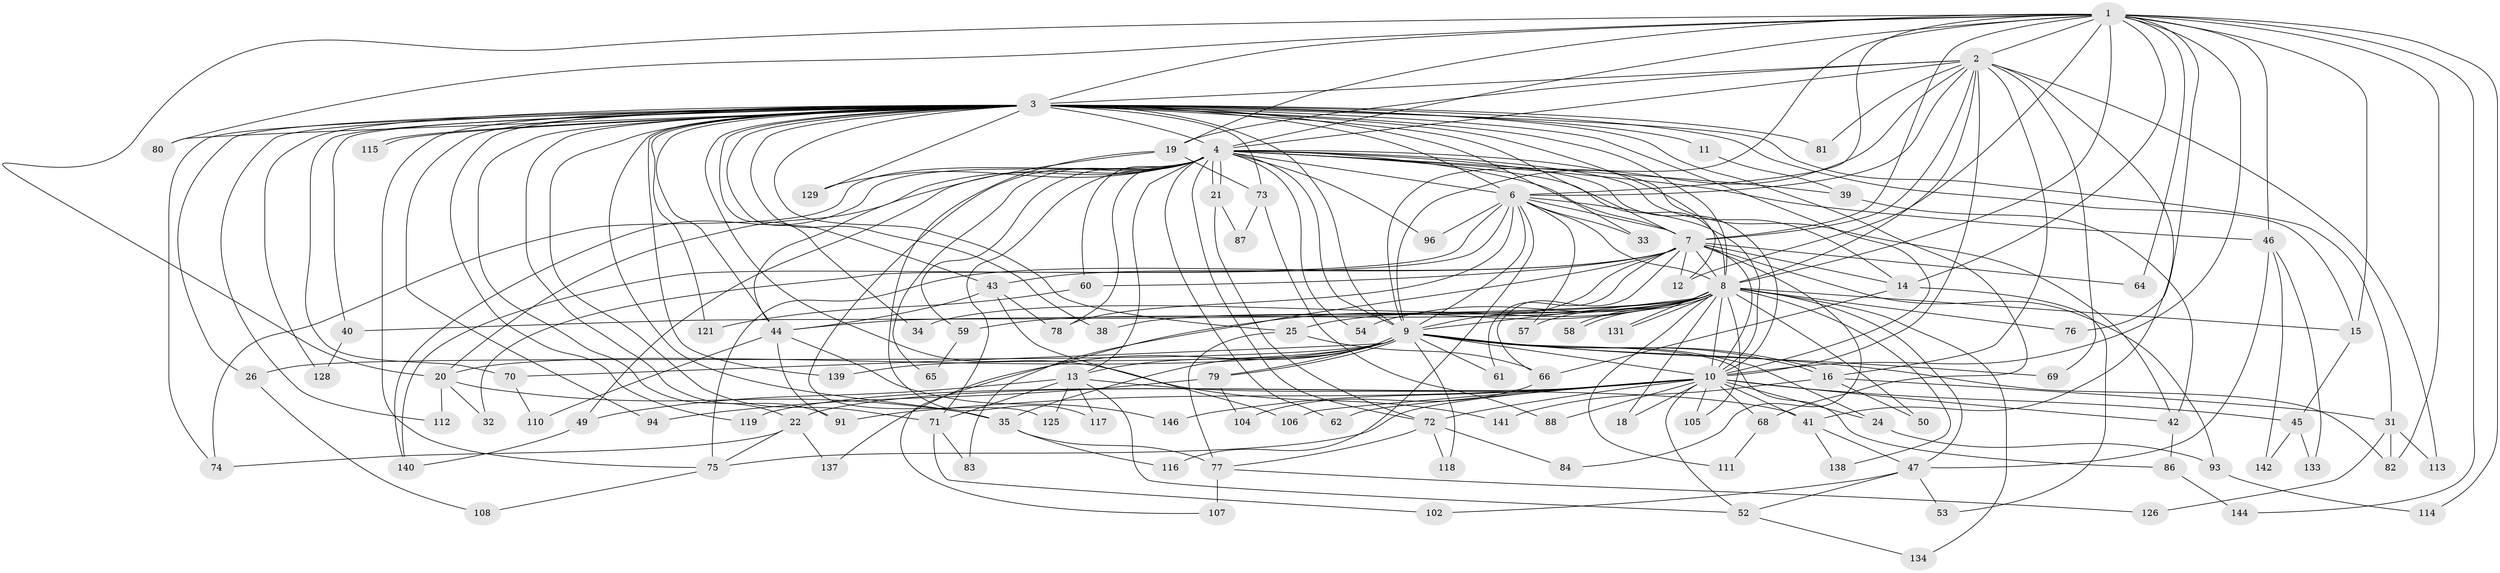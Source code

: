 // original degree distribution, {24: 0.00684931506849315, 17: 0.0136986301369863, 28: 0.0136986301369863, 30: 0.00684931506849315, 27: 0.00684931506849315, 18: 0.00684931506849315, 21: 0.00684931506849315, 31: 0.00684931506849315, 3: 0.2054794520547945, 8: 0.00684931506849315, 5: 0.03424657534246575, 6: 0.0410958904109589, 14: 0.00684931506849315, 2: 0.5205479452054794, 4: 0.11643835616438356}
// Generated by graph-tools (version 1.1) at 2025/41/03/06/25 10:41:40]
// undirected, 108 vertices, 256 edges
graph export_dot {
graph [start="1"]
  node [color=gray90,style=filled];
  1 [super="+120"];
  2 [super="+123"];
  3 [super="+5"];
  4 [super="+30"];
  6 [super="+28"];
  7 [super="+103"];
  8 [super="+23"];
  9 [super="+51"];
  10 [super="+17"];
  11;
  12 [super="+37"];
  13;
  14 [super="+29"];
  15 [super="+27"];
  16 [super="+36"];
  18;
  19 [super="+100"];
  20 [super="+136"];
  21;
  22 [super="+109"];
  24;
  25;
  26;
  31 [super="+132"];
  32;
  33;
  34;
  35 [super="+85"];
  38;
  39;
  40 [super="+67"];
  41 [super="+63"];
  42 [super="+145"];
  43 [super="+48"];
  44 [super="+101"];
  45 [super="+56"];
  46 [super="+127"];
  47 [super="+124"];
  49;
  50;
  52 [super="+55"];
  53;
  54;
  57;
  58;
  59;
  60;
  61;
  62;
  64;
  65;
  66 [super="+92"];
  68;
  69;
  70;
  71 [super="+95"];
  72 [super="+89"];
  73;
  74 [super="+135"];
  75 [super="+90"];
  76;
  77 [super="+99"];
  78 [super="+122"];
  79;
  80;
  81;
  82 [super="+98"];
  83;
  84;
  86;
  87;
  88;
  91;
  93;
  94 [super="+97"];
  96;
  102;
  104;
  105;
  106;
  107 [super="+130"];
  108;
  110;
  111;
  112;
  113;
  114;
  115;
  116;
  117;
  118;
  119;
  121;
  125;
  126;
  128;
  129;
  131;
  133;
  134;
  137;
  138;
  139;
  140 [super="+143"];
  141;
  142;
  144;
  146;
  1 -- 2 [weight=2];
  1 -- 3 [weight=2];
  1 -- 4;
  1 -- 6;
  1 -- 7;
  1 -- 8;
  1 -- 9;
  1 -- 10 [weight=2];
  1 -- 12;
  1 -- 14;
  1 -- 19;
  1 -- 20;
  1 -- 46 [weight=2];
  1 -- 64;
  1 -- 76;
  1 -- 80;
  1 -- 114;
  1 -- 144;
  1 -- 15;
  1 -- 82;
  2 -- 3 [weight=2];
  2 -- 4;
  2 -- 6;
  2 -- 7;
  2 -- 8;
  2 -- 9;
  2 -- 10 [weight=2];
  2 -- 19;
  2 -- 69;
  2 -- 81;
  2 -- 113;
  2 -- 41;
  2 -- 16;
  3 -- 4 [weight=2];
  3 -- 6 [weight=2];
  3 -- 7 [weight=2];
  3 -- 8 [weight=2];
  3 -- 9 [weight=2];
  3 -- 10 [weight=2];
  3 -- 11 [weight=2];
  3 -- 22;
  3 -- 25;
  3 -- 26;
  3 -- 31 [weight=2];
  3 -- 34;
  3 -- 38;
  3 -- 43;
  3 -- 70;
  3 -- 71;
  3 -- 73;
  3 -- 91;
  3 -- 112;
  3 -- 115;
  3 -- 115;
  3 -- 119;
  3 -- 141;
  3 -- 128;
  3 -- 129;
  3 -- 139;
  3 -- 68;
  3 -- 74;
  3 -- 15;
  3 -- 80;
  3 -- 81;
  3 -- 94;
  3 -- 33;
  3 -- 40 [weight=2];
  3 -- 44;
  3 -- 121;
  3 -- 75;
  3 -- 35;
  3 -- 12;
  4 -- 6;
  4 -- 7;
  4 -- 8;
  4 -- 9;
  4 -- 10 [weight=2];
  4 -- 13;
  4 -- 14;
  4 -- 20;
  4 -- 21;
  4 -- 21;
  4 -- 39;
  4 -- 42;
  4 -- 46;
  4 -- 54;
  4 -- 59;
  4 -- 60;
  4 -- 62;
  4 -- 65;
  4 -- 74;
  4 -- 96;
  4 -- 125;
  4 -- 140;
  4 -- 78;
  4 -- 49;
  4 -- 129;
  4 -- 72;
  4 -- 71;
  6 -- 7;
  6 -- 8;
  6 -- 9 [weight=3];
  6 -- 10;
  6 -- 32;
  6 -- 33;
  6 -- 57;
  6 -- 78;
  6 -- 96;
  6 -- 116;
  6 -- 140;
  7 -- 8;
  7 -- 9 [weight=2];
  7 -- 10;
  7 -- 12;
  7 -- 43;
  7 -- 60;
  7 -- 61;
  7 -- 64;
  7 -- 66;
  7 -- 75;
  7 -- 83;
  7 -- 84;
  7 -- 93;
  7 -- 14;
  8 -- 9;
  8 -- 10;
  8 -- 15 [weight=2];
  8 -- 18;
  8 -- 25;
  8 -- 34;
  8 -- 38;
  8 -- 40;
  8 -- 44;
  8 -- 54;
  8 -- 57;
  8 -- 58;
  8 -- 58;
  8 -- 59;
  8 -- 76;
  8 -- 105;
  8 -- 107;
  8 -- 111;
  8 -- 131;
  8 -- 131;
  8 -- 134;
  8 -- 138;
  8 -- 50;
  8 -- 47;
  9 -- 10;
  9 -- 13;
  9 -- 16;
  9 -- 16;
  9 -- 24;
  9 -- 26;
  9 -- 35;
  9 -- 61;
  9 -- 69;
  9 -- 70;
  9 -- 79;
  9 -- 79;
  9 -- 82;
  9 -- 86;
  9 -- 118;
  9 -- 139;
  9 -- 20;
  9 -- 137;
  10 -- 18;
  10 -- 45;
  10 -- 68;
  10 -- 75;
  10 -- 105;
  10 -- 72;
  10 -- 41;
  10 -- 106;
  10 -- 88;
  10 -- 146;
  10 -- 52;
  10 -- 22;
  10 -- 119;
  10 -- 24;
  10 -- 91;
  10 -- 62;
  10 -- 42;
  11 -- 39;
  13 -- 41;
  13 -- 49;
  13 -- 71;
  13 -- 117;
  13 -- 125;
  13 -- 52;
  14 -- 53;
  14 -- 66;
  15 -- 45 [weight=2];
  16 -- 50;
  16 -- 141;
  16 -- 31;
  19 -- 73;
  19 -- 44;
  19 -- 117;
  20 -- 32;
  20 -- 35;
  20 -- 112;
  21 -- 72;
  21 -- 87;
  22 -- 137;
  22 -- 75;
  22 -- 74;
  24 -- 93;
  25 -- 77;
  25 -- 66;
  26 -- 108;
  31 -- 82;
  31 -- 113;
  31 -- 126;
  35 -- 77;
  35 -- 116;
  39 -- 42;
  40 -- 128;
  41 -- 47;
  41 -- 138;
  42 -- 86;
  43 -- 106;
  43 -- 44;
  43 -- 78;
  44 -- 146;
  44 -- 91;
  44 -- 110;
  45 -- 142;
  45 -- 133;
  46 -- 47;
  46 -- 133;
  46 -- 142;
  47 -- 52;
  47 -- 53;
  47 -- 102;
  49 -- 140;
  52 -- 134;
  59 -- 65;
  60 -- 121;
  66 -- 104;
  68 -- 111;
  70 -- 110;
  71 -- 83;
  71 -- 102;
  72 -- 84;
  72 -- 118;
  72 -- 77;
  73 -- 87;
  73 -- 88;
  75 -- 108;
  77 -- 107 [weight=2];
  77 -- 126;
  79 -- 104;
  79 -- 94;
  86 -- 144;
  93 -- 114;
}
